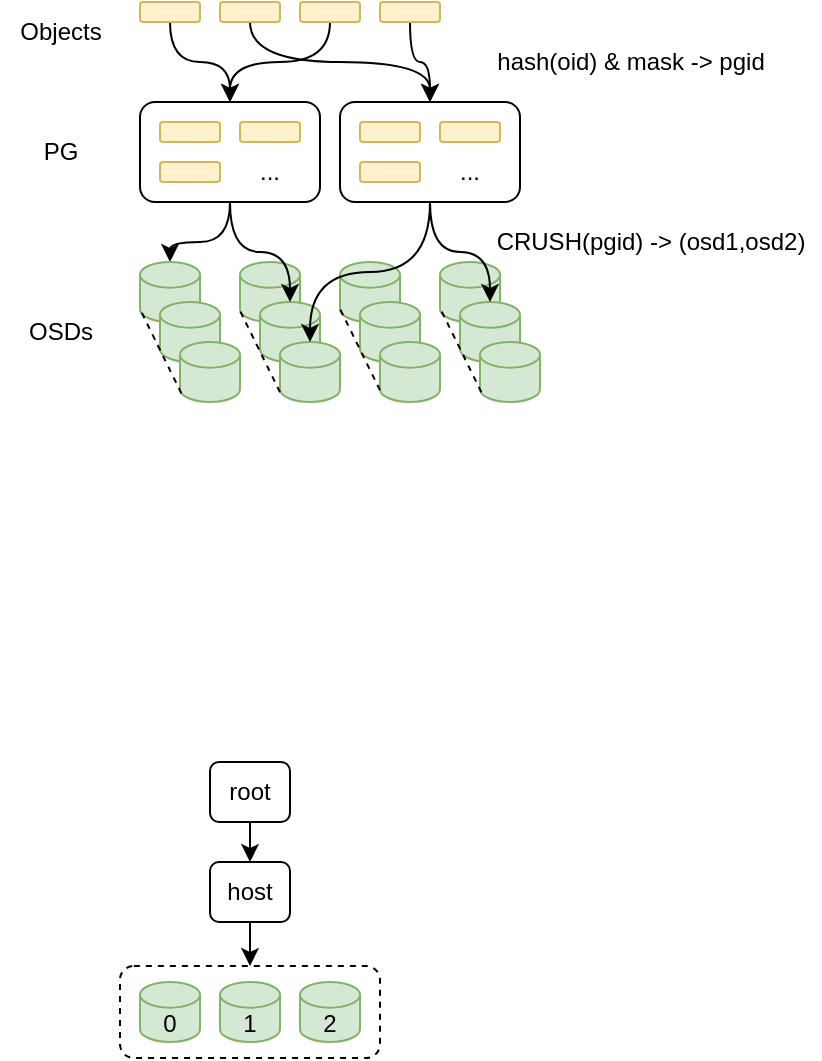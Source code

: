 <mxfile version="16.6.4" type="github">
  <diagram id="BCJporrSiJa8j6uguEra" name="rados">
    <mxGraphModel dx="813" dy="510" grid="1" gridSize="10" guides="1" tooltips="1" connect="1" arrows="1" fold="1" page="1" pageScale="1" pageWidth="827" pageHeight="1169" math="0" shadow="0">
      <root>
        <mxCell id="0" />
        <mxCell id="1" parent="0" />
        <mxCell id="OppInWcc9_fyUfMfsVdF-74" value="" style="rounded=1;whiteSpace=wrap;html=1;dashed=1;" vertex="1" parent="1">
          <mxGeometry x="110" y="552" width="130" height="46" as="geometry" />
        </mxCell>
        <mxCell id="OppInWcc9_fyUfMfsVdF-13" style="edgeStyle=orthogonalEdgeStyle;curved=1;rounded=0;orthogonalLoop=1;jettySize=auto;html=1;entryX=0.5;entryY=0;entryDx=0;entryDy=0;" edge="1" parent="1" source="OppInWcc9_fyUfMfsVdF-1" target="OppInWcc9_fyUfMfsVdF-6">
          <mxGeometry relative="1" as="geometry" />
        </mxCell>
        <mxCell id="OppInWcc9_fyUfMfsVdF-1" value="" style="rounded=1;whiteSpace=wrap;html=1;fillColor=#fff2cc;strokeColor=#d6b656;" vertex="1" parent="1">
          <mxGeometry x="120" y="70" width="30" height="10" as="geometry" />
        </mxCell>
        <mxCell id="OppInWcc9_fyUfMfsVdF-19" style="edgeStyle=orthogonalEdgeStyle;curved=1;rounded=0;orthogonalLoop=1;jettySize=auto;html=1;entryX=0.5;entryY=0;entryDx=0;entryDy=0;exitX=0.5;exitY=1;exitDx=0;exitDy=0;" edge="1" parent="1" source="OppInWcc9_fyUfMfsVdF-2" target="OppInWcc9_fyUfMfsVdF-14">
          <mxGeometry relative="1" as="geometry" />
        </mxCell>
        <mxCell id="OppInWcc9_fyUfMfsVdF-2" value="" style="rounded=1;whiteSpace=wrap;html=1;fillColor=#fff2cc;strokeColor=#d6b656;" vertex="1" parent="1">
          <mxGeometry x="160" y="70" width="30" height="10" as="geometry" />
        </mxCell>
        <mxCell id="OppInWcc9_fyUfMfsVdF-21" style="edgeStyle=orthogonalEdgeStyle;curved=1;rounded=0;orthogonalLoop=1;jettySize=auto;html=1;entryX=0.5;entryY=0;entryDx=0;entryDy=0;" edge="1" parent="1" source="OppInWcc9_fyUfMfsVdF-3" target="OppInWcc9_fyUfMfsVdF-6">
          <mxGeometry relative="1" as="geometry" />
        </mxCell>
        <mxCell id="OppInWcc9_fyUfMfsVdF-3" value="" style="rounded=1;whiteSpace=wrap;html=1;fillColor=#fff2cc;strokeColor=#d6b656;" vertex="1" parent="1">
          <mxGeometry x="200" y="70" width="30" height="10" as="geometry" />
        </mxCell>
        <mxCell id="OppInWcc9_fyUfMfsVdF-22" style="edgeStyle=orthogonalEdgeStyle;curved=1;rounded=0;orthogonalLoop=1;jettySize=auto;html=1;entryX=0.5;entryY=0;entryDx=0;entryDy=0;" edge="1" parent="1" source="OppInWcc9_fyUfMfsVdF-4" target="OppInWcc9_fyUfMfsVdF-14">
          <mxGeometry relative="1" as="geometry" />
        </mxCell>
        <mxCell id="OppInWcc9_fyUfMfsVdF-4" value="" style="rounded=1;whiteSpace=wrap;html=1;fillColor=#fff2cc;strokeColor=#d6b656;" vertex="1" parent="1">
          <mxGeometry x="240" y="70" width="30" height="10" as="geometry" />
        </mxCell>
        <mxCell id="OppInWcc9_fyUfMfsVdF-5" value="Objects" style="text;html=1;align=center;verticalAlign=middle;resizable=0;points=[];autosize=1;strokeColor=none;fillColor=none;" vertex="1" parent="1">
          <mxGeometry x="50" y="75" width="60" height="20" as="geometry" />
        </mxCell>
        <mxCell id="OppInWcc9_fyUfMfsVdF-43" style="edgeStyle=orthogonalEdgeStyle;curved=1;rounded=0;orthogonalLoop=1;jettySize=auto;html=1;" edge="1" parent="1" source="OppInWcc9_fyUfMfsVdF-6" target="OppInWcc9_fyUfMfsVdF-27">
          <mxGeometry relative="1" as="geometry" />
        </mxCell>
        <mxCell id="OppInWcc9_fyUfMfsVdF-6" value="" style="rounded=1;whiteSpace=wrap;html=1;" vertex="1" parent="1">
          <mxGeometry x="120" y="120" width="90" height="50" as="geometry" />
        </mxCell>
        <mxCell id="OppInWcc9_fyUfMfsVdF-8" value="" style="rounded=1;whiteSpace=wrap;html=1;fillColor=#fff2cc;strokeColor=#d6b656;" vertex="1" parent="1">
          <mxGeometry x="130" y="130" width="30" height="10" as="geometry" />
        </mxCell>
        <mxCell id="OppInWcc9_fyUfMfsVdF-9" value="" style="rounded=1;whiteSpace=wrap;html=1;fillColor=#fff2cc;strokeColor=#d6b656;" vertex="1" parent="1">
          <mxGeometry x="170" y="130" width="30" height="10" as="geometry" />
        </mxCell>
        <mxCell id="OppInWcc9_fyUfMfsVdF-10" value="" style="rounded=1;whiteSpace=wrap;html=1;fillColor=#fff2cc;strokeColor=#d6b656;" vertex="1" parent="1">
          <mxGeometry x="130" y="150" width="30" height="10" as="geometry" />
        </mxCell>
        <mxCell id="OppInWcc9_fyUfMfsVdF-12" value="..." style="rounded=1;whiteSpace=wrap;html=1;strokeColor=none;" vertex="1" parent="1">
          <mxGeometry x="170" y="150" width="30" height="10" as="geometry" />
        </mxCell>
        <mxCell id="OppInWcc9_fyUfMfsVdF-14" value="" style="rounded=1;whiteSpace=wrap;html=1;" vertex="1" parent="1">
          <mxGeometry x="220" y="120" width="90" height="50" as="geometry" />
        </mxCell>
        <mxCell id="OppInWcc9_fyUfMfsVdF-15" value="" style="rounded=1;whiteSpace=wrap;html=1;fillColor=#fff2cc;strokeColor=#d6b656;" vertex="1" parent="1">
          <mxGeometry x="230" y="130" width="30" height="10" as="geometry" />
        </mxCell>
        <mxCell id="OppInWcc9_fyUfMfsVdF-16" value="" style="rounded=1;whiteSpace=wrap;html=1;fillColor=#fff2cc;strokeColor=#d6b656;" vertex="1" parent="1">
          <mxGeometry x="270" y="130" width="30" height="10" as="geometry" />
        </mxCell>
        <mxCell id="OppInWcc9_fyUfMfsVdF-17" value="" style="rounded=1;whiteSpace=wrap;html=1;fillColor=#fff2cc;strokeColor=#d6b656;" vertex="1" parent="1">
          <mxGeometry x="230" y="150" width="30" height="10" as="geometry" />
        </mxCell>
        <mxCell id="OppInWcc9_fyUfMfsVdF-18" value="..." style="rounded=1;whiteSpace=wrap;html=1;strokeColor=none;" vertex="1" parent="1">
          <mxGeometry x="270" y="150" width="30" height="10" as="geometry" />
        </mxCell>
        <mxCell id="OppInWcc9_fyUfMfsVdF-23" value="PG" style="text;html=1;align=center;verticalAlign=middle;resizable=0;points=[];autosize=1;strokeColor=none;fillColor=none;" vertex="1" parent="1">
          <mxGeometry x="65" y="135" width="30" height="20" as="geometry" />
        </mxCell>
        <mxCell id="OppInWcc9_fyUfMfsVdF-27" value="" style="shape=cylinder3;whiteSpace=wrap;html=1;boundedLbl=1;backgroundOutline=1;size=6.429;fillColor=#d5e8d4;strokeColor=#82b366;" vertex="1" parent="1">
          <mxGeometry x="120" y="200" width="30" height="30" as="geometry" />
        </mxCell>
        <mxCell id="OppInWcc9_fyUfMfsVdF-28" value="" style="shape=cylinder3;whiteSpace=wrap;html=1;boundedLbl=1;backgroundOutline=1;size=6.429;fillColor=#d5e8d4;strokeColor=#82b366;" vertex="1" parent="1">
          <mxGeometry x="170" y="200" width="30" height="30" as="geometry" />
        </mxCell>
        <mxCell id="OppInWcc9_fyUfMfsVdF-29" value="" style="shape=cylinder3;whiteSpace=wrap;html=1;boundedLbl=1;backgroundOutline=1;size=6.429;fillColor=#d5e8d4;strokeColor=#82b366;" vertex="1" parent="1">
          <mxGeometry x="130" y="220" width="30" height="30" as="geometry" />
        </mxCell>
        <mxCell id="OppInWcc9_fyUfMfsVdF-30" value="" style="shape=cylinder3;whiteSpace=wrap;html=1;boundedLbl=1;backgroundOutline=1;size=6.429;fillColor=#d5e8d4;strokeColor=#82b366;" vertex="1" parent="1">
          <mxGeometry x="180" y="220" width="30" height="30" as="geometry" />
        </mxCell>
        <mxCell id="OppInWcc9_fyUfMfsVdF-31" value="" style="shape=cylinder3;whiteSpace=wrap;html=1;boundedLbl=1;backgroundOutline=1;size=6.429;fillColor=#d5e8d4;strokeColor=#82b366;" vertex="1" parent="1">
          <mxGeometry x="140" y="240" width="30" height="30" as="geometry" />
        </mxCell>
        <mxCell id="OppInWcc9_fyUfMfsVdF-32" value="" style="shape=cylinder3;whiteSpace=wrap;html=1;boundedLbl=1;backgroundOutline=1;size=6.429;fillColor=#d5e8d4;strokeColor=#82b366;" vertex="1" parent="1">
          <mxGeometry x="190" y="240" width="30" height="30" as="geometry" />
        </mxCell>
        <mxCell id="OppInWcc9_fyUfMfsVdF-37" value="" style="shape=cylinder3;whiteSpace=wrap;html=1;boundedLbl=1;backgroundOutline=1;size=6.429;fillColor=#d5e8d4;strokeColor=#82b366;" vertex="1" parent="1">
          <mxGeometry x="220" y="200" width="30" height="30" as="geometry" />
        </mxCell>
        <mxCell id="OppInWcc9_fyUfMfsVdF-38" value="" style="shape=cylinder3;whiteSpace=wrap;html=1;boundedLbl=1;backgroundOutline=1;size=6.429;fillColor=#d5e8d4;strokeColor=#82b366;" vertex="1" parent="1">
          <mxGeometry x="230" y="220" width="30" height="30" as="geometry" />
        </mxCell>
        <mxCell id="OppInWcc9_fyUfMfsVdF-39" value="" style="shape=cylinder3;whiteSpace=wrap;html=1;boundedLbl=1;backgroundOutline=1;size=6.429;fillColor=#d5e8d4;strokeColor=#82b366;" vertex="1" parent="1">
          <mxGeometry x="240" y="240" width="30" height="30" as="geometry" />
        </mxCell>
        <mxCell id="OppInWcc9_fyUfMfsVdF-40" value="" style="shape=cylinder3;whiteSpace=wrap;html=1;boundedLbl=1;backgroundOutline=1;size=6.429;fillColor=#d5e8d4;strokeColor=#82b366;" vertex="1" parent="1">
          <mxGeometry x="270" y="200" width="30" height="30" as="geometry" />
        </mxCell>
        <mxCell id="OppInWcc9_fyUfMfsVdF-41" value="" style="shape=cylinder3;whiteSpace=wrap;html=1;boundedLbl=1;backgroundOutline=1;size=6.429;fillColor=#d5e8d4;strokeColor=#82b366;" vertex="1" parent="1">
          <mxGeometry x="280" y="220" width="30" height="30" as="geometry" />
        </mxCell>
        <mxCell id="OppInWcc9_fyUfMfsVdF-42" value="" style="shape=cylinder3;whiteSpace=wrap;html=1;boundedLbl=1;backgroundOutline=1;size=6.429;fillColor=#d5e8d4;strokeColor=#82b366;" vertex="1" parent="1">
          <mxGeometry x="290" y="240" width="30" height="30" as="geometry" />
        </mxCell>
        <mxCell id="OppInWcc9_fyUfMfsVdF-44" style="edgeStyle=orthogonalEdgeStyle;curved=1;rounded=0;orthogonalLoop=1;jettySize=auto;html=1;" edge="1" parent="1" source="OppInWcc9_fyUfMfsVdF-6" target="OppInWcc9_fyUfMfsVdF-30">
          <mxGeometry relative="1" as="geometry" />
        </mxCell>
        <mxCell id="OppInWcc9_fyUfMfsVdF-45" style="edgeStyle=orthogonalEdgeStyle;curved=1;rounded=0;orthogonalLoop=1;jettySize=auto;html=1;" edge="1" parent="1" source="OppInWcc9_fyUfMfsVdF-14" target="OppInWcc9_fyUfMfsVdF-32">
          <mxGeometry relative="1" as="geometry" />
        </mxCell>
        <mxCell id="OppInWcc9_fyUfMfsVdF-46" style="edgeStyle=orthogonalEdgeStyle;curved=1;rounded=0;orthogonalLoop=1;jettySize=auto;html=1;" edge="1" parent="1" source="OppInWcc9_fyUfMfsVdF-14" target="OppInWcc9_fyUfMfsVdF-41">
          <mxGeometry relative="1" as="geometry" />
        </mxCell>
        <mxCell id="OppInWcc9_fyUfMfsVdF-47" value="OSDs" style="text;html=1;align=center;verticalAlign=middle;resizable=0;points=[];autosize=1;strokeColor=none;fillColor=none;" vertex="1" parent="1">
          <mxGeometry x="55" y="225" width="50" height="20" as="geometry" />
        </mxCell>
        <mxCell id="OppInWcc9_fyUfMfsVdF-48" value="hash(oid) &amp;amp; mask -&amp;gt; pgid" style="text;html=1;align=center;verticalAlign=middle;resizable=0;points=[];autosize=1;strokeColor=none;fillColor=none;" vertex="1" parent="1">
          <mxGeometry x="290" y="90" width="150" height="20" as="geometry" />
        </mxCell>
        <mxCell id="OppInWcc9_fyUfMfsVdF-49" value="CRUSH(pgid) -&amp;gt; (osd1,osd2)" style="text;html=1;align=center;verticalAlign=middle;resizable=0;points=[];autosize=1;strokeColor=none;fillColor=none;" vertex="1" parent="1">
          <mxGeometry x="290" y="180" width="170" height="20" as="geometry" />
        </mxCell>
        <mxCell id="OppInWcc9_fyUfMfsVdF-50" value="" style="endArrow=none;dashed=1;html=1;rounded=0;curved=1;entryX=0;entryY=1;entryDx=0;entryDy=-6.429;entryPerimeter=0;exitX=0.023;exitY=0.856;exitDx=0;exitDy=0;exitPerimeter=0;" edge="1" parent="1" source="OppInWcc9_fyUfMfsVdF-31" target="OppInWcc9_fyUfMfsVdF-27">
          <mxGeometry width="50" height="50" relative="1" as="geometry">
            <mxPoint x="140" y="266" as="sourcePoint" />
            <mxPoint x="152" y="240" as="targetPoint" />
          </mxGeometry>
        </mxCell>
        <mxCell id="OppInWcc9_fyUfMfsVdF-51" value="" style="endArrow=none;dashed=1;html=1;rounded=0;curved=1;entryX=0;entryY=1;entryDx=0;entryDy=-6.429;entryPerimeter=0;exitX=0.023;exitY=0.856;exitDx=0;exitDy=0;exitPerimeter=0;" edge="1" parent="1">
          <mxGeometry width="50" height="50" relative="1" as="geometry">
            <mxPoint x="190" y="265.11" as="sourcePoint" />
            <mxPoint x="169.31" y="223.001" as="targetPoint" />
          </mxGeometry>
        </mxCell>
        <mxCell id="OppInWcc9_fyUfMfsVdF-52" value="" style="endArrow=none;dashed=1;html=1;rounded=0;curved=1;entryX=0;entryY=1;entryDx=0;entryDy=-6.429;entryPerimeter=0;exitX=0.023;exitY=0.856;exitDx=0;exitDy=0;exitPerimeter=0;" edge="1" parent="1">
          <mxGeometry width="50" height="50" relative="1" as="geometry">
            <mxPoint x="240" y="264.11" as="sourcePoint" />
            <mxPoint x="219.31" y="222.001" as="targetPoint" />
          </mxGeometry>
        </mxCell>
        <mxCell id="OppInWcc9_fyUfMfsVdF-53" value="" style="endArrow=none;dashed=1;html=1;rounded=0;curved=1;entryX=0;entryY=1;entryDx=0;entryDy=-6.429;entryPerimeter=0;exitX=0.023;exitY=0.856;exitDx=0;exitDy=0;exitPerimeter=0;" edge="1" parent="1">
          <mxGeometry width="50" height="50" relative="1" as="geometry">
            <mxPoint x="290.69" y="265.11" as="sourcePoint" />
            <mxPoint x="270" y="223.001" as="targetPoint" />
          </mxGeometry>
        </mxCell>
        <mxCell id="OppInWcc9_fyUfMfsVdF-54" value="0" style="shape=cylinder3;whiteSpace=wrap;html=1;boundedLbl=1;backgroundOutline=1;size=6.429;fillColor=#d5e8d4;strokeColor=#82b366;" vertex="1" parent="1">
          <mxGeometry x="120" y="560" width="30" height="30" as="geometry" />
        </mxCell>
        <mxCell id="OppInWcc9_fyUfMfsVdF-56" value="1" style="shape=cylinder3;whiteSpace=wrap;html=1;boundedLbl=1;backgroundOutline=1;size=6.429;fillColor=#d5e8d4;strokeColor=#82b366;" vertex="1" parent="1">
          <mxGeometry x="160" y="560" width="30" height="30" as="geometry" />
        </mxCell>
        <mxCell id="OppInWcc9_fyUfMfsVdF-58" value="2" style="shape=cylinder3;whiteSpace=wrap;html=1;boundedLbl=1;backgroundOutline=1;size=6.429;fillColor=#d5e8d4;strokeColor=#82b366;" vertex="1" parent="1">
          <mxGeometry x="200" y="560" width="30" height="30" as="geometry" />
        </mxCell>
        <mxCell id="OppInWcc9_fyUfMfsVdF-76" style="edgeStyle=orthogonalEdgeStyle;curved=1;rounded=0;orthogonalLoop=1;jettySize=auto;html=1;entryX=0.5;entryY=0;entryDx=0;entryDy=0;" edge="1" parent="1" source="OppInWcc9_fyUfMfsVdF-75" target="OppInWcc9_fyUfMfsVdF-74">
          <mxGeometry relative="1" as="geometry" />
        </mxCell>
        <mxCell id="OppInWcc9_fyUfMfsVdF-75" value="host" style="rounded=1;whiteSpace=wrap;html=1;" vertex="1" parent="1">
          <mxGeometry x="155" y="500" width="40" height="30" as="geometry" />
        </mxCell>
        <mxCell id="OppInWcc9_fyUfMfsVdF-78" value="" style="edgeStyle=orthogonalEdgeStyle;curved=1;rounded=0;orthogonalLoop=1;jettySize=auto;html=1;" edge="1" parent="1" source="OppInWcc9_fyUfMfsVdF-77" target="OppInWcc9_fyUfMfsVdF-75">
          <mxGeometry relative="1" as="geometry" />
        </mxCell>
        <mxCell id="OppInWcc9_fyUfMfsVdF-77" value="root" style="rounded=1;whiteSpace=wrap;html=1;" vertex="1" parent="1">
          <mxGeometry x="155" y="450" width="40" height="30" as="geometry" />
        </mxCell>
      </root>
    </mxGraphModel>
  </diagram>
</mxfile>
